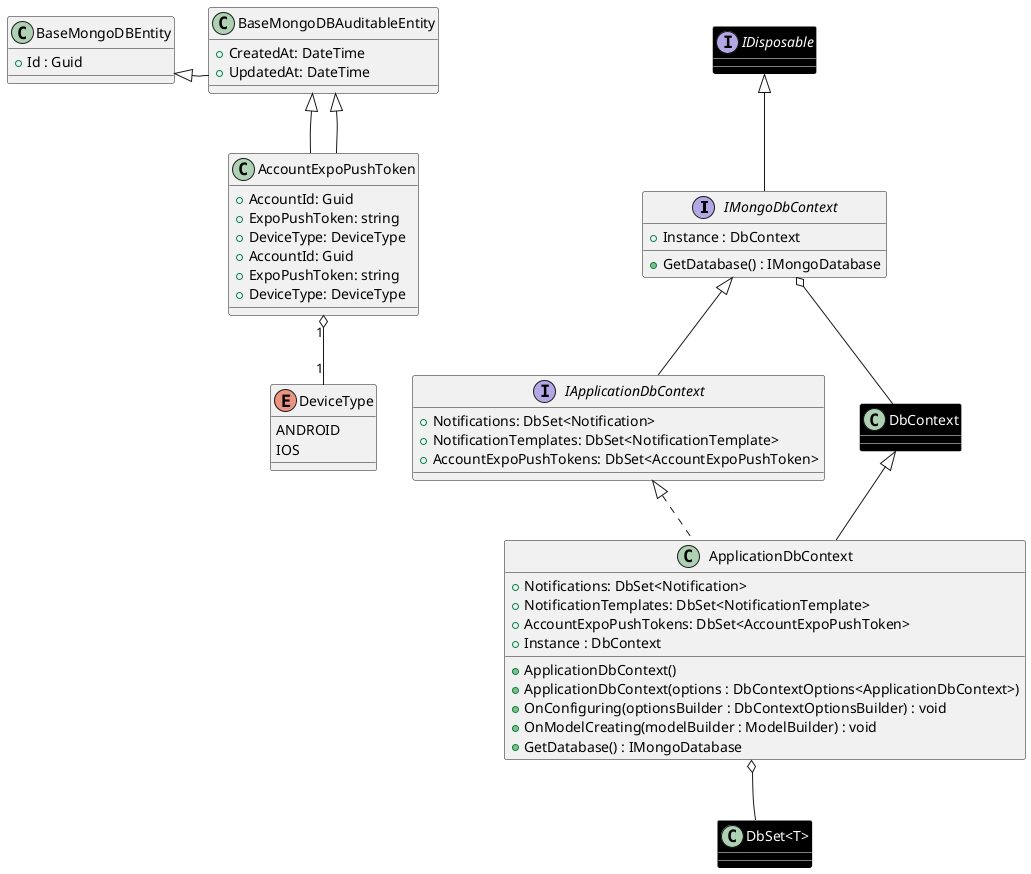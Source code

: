 @startuml NotificationDbContext

interface IMongoDbContext extends IDisposable {
    +Instance : DbContext
    +GetDatabase() : IMongoDatabase
}
' ========= Entity class =========
class BaseMongoDBEntity {
    +Id : Guid
}

class BaseMongoDBAuditableEntity extends BaseMongoDBEntity {
    +CreatedAt: DateTime
    +UpdatedAt: DateTime
}

class AccountExpoPushToken extends BaseMongoDBAuditableEntity {
    +AccountId: Guid
    +ExpoPushToken: string
    +DeviceType: DeviceType
}

class AccountExpoPushToken extends BaseMongoDBAuditableEntity {
    +AccountId: Guid
    +ExpoPushToken: string
    +DeviceType: DeviceType
}

interface IApplicationDbContext extends IMongoDbContext {
    +Notifications: DbSet<Notification>
    +NotificationTemplates: DbSet<NotificationTemplate>
    +AccountExpoPushTokens: DbSet<AccountExpoPushToken>
}
class ApplicationDbContext extends DbContext implements IApplicationDbContext {
    +Notifications: DbSet<Notification>
    +NotificationTemplates: DbSet<NotificationTemplate>
    +AccountExpoPushTokens: DbSet<AccountExpoPushToken>
    +Instance : DbContext
    +ApplicationDbContext()
    +ApplicationDbContext(options : DbContextOptions<ApplicationDbContext>)
    +OnConfiguring(optionsBuilder : DbContextOptionsBuilder) : void
    +OnModelCreating(modelBuilder : ModelBuilder) : void
    +GetDatabase() : IMongoDatabase
}

enum DeviceType {
    ANDROID
    IOS
}

' ========= Library class =========
interface IDisposable #black;line:white;text:white
class "DbSet<T>" #black;line:white;text:white
class DbContext #black;line:white;text:white

IMongoDbContext o-- DbContext

AccountExpoPushToken "1" o-- "1" DeviceType

ApplicationDbContext o-- "DbSet<T>"

' =========== Style ==============
ApplicationDbContext o-[hidden]down- "DbSet<T>"

BaseMongoDBAuditableEntity -[hidden]right- BaseMongoDBEntity 

@enduml